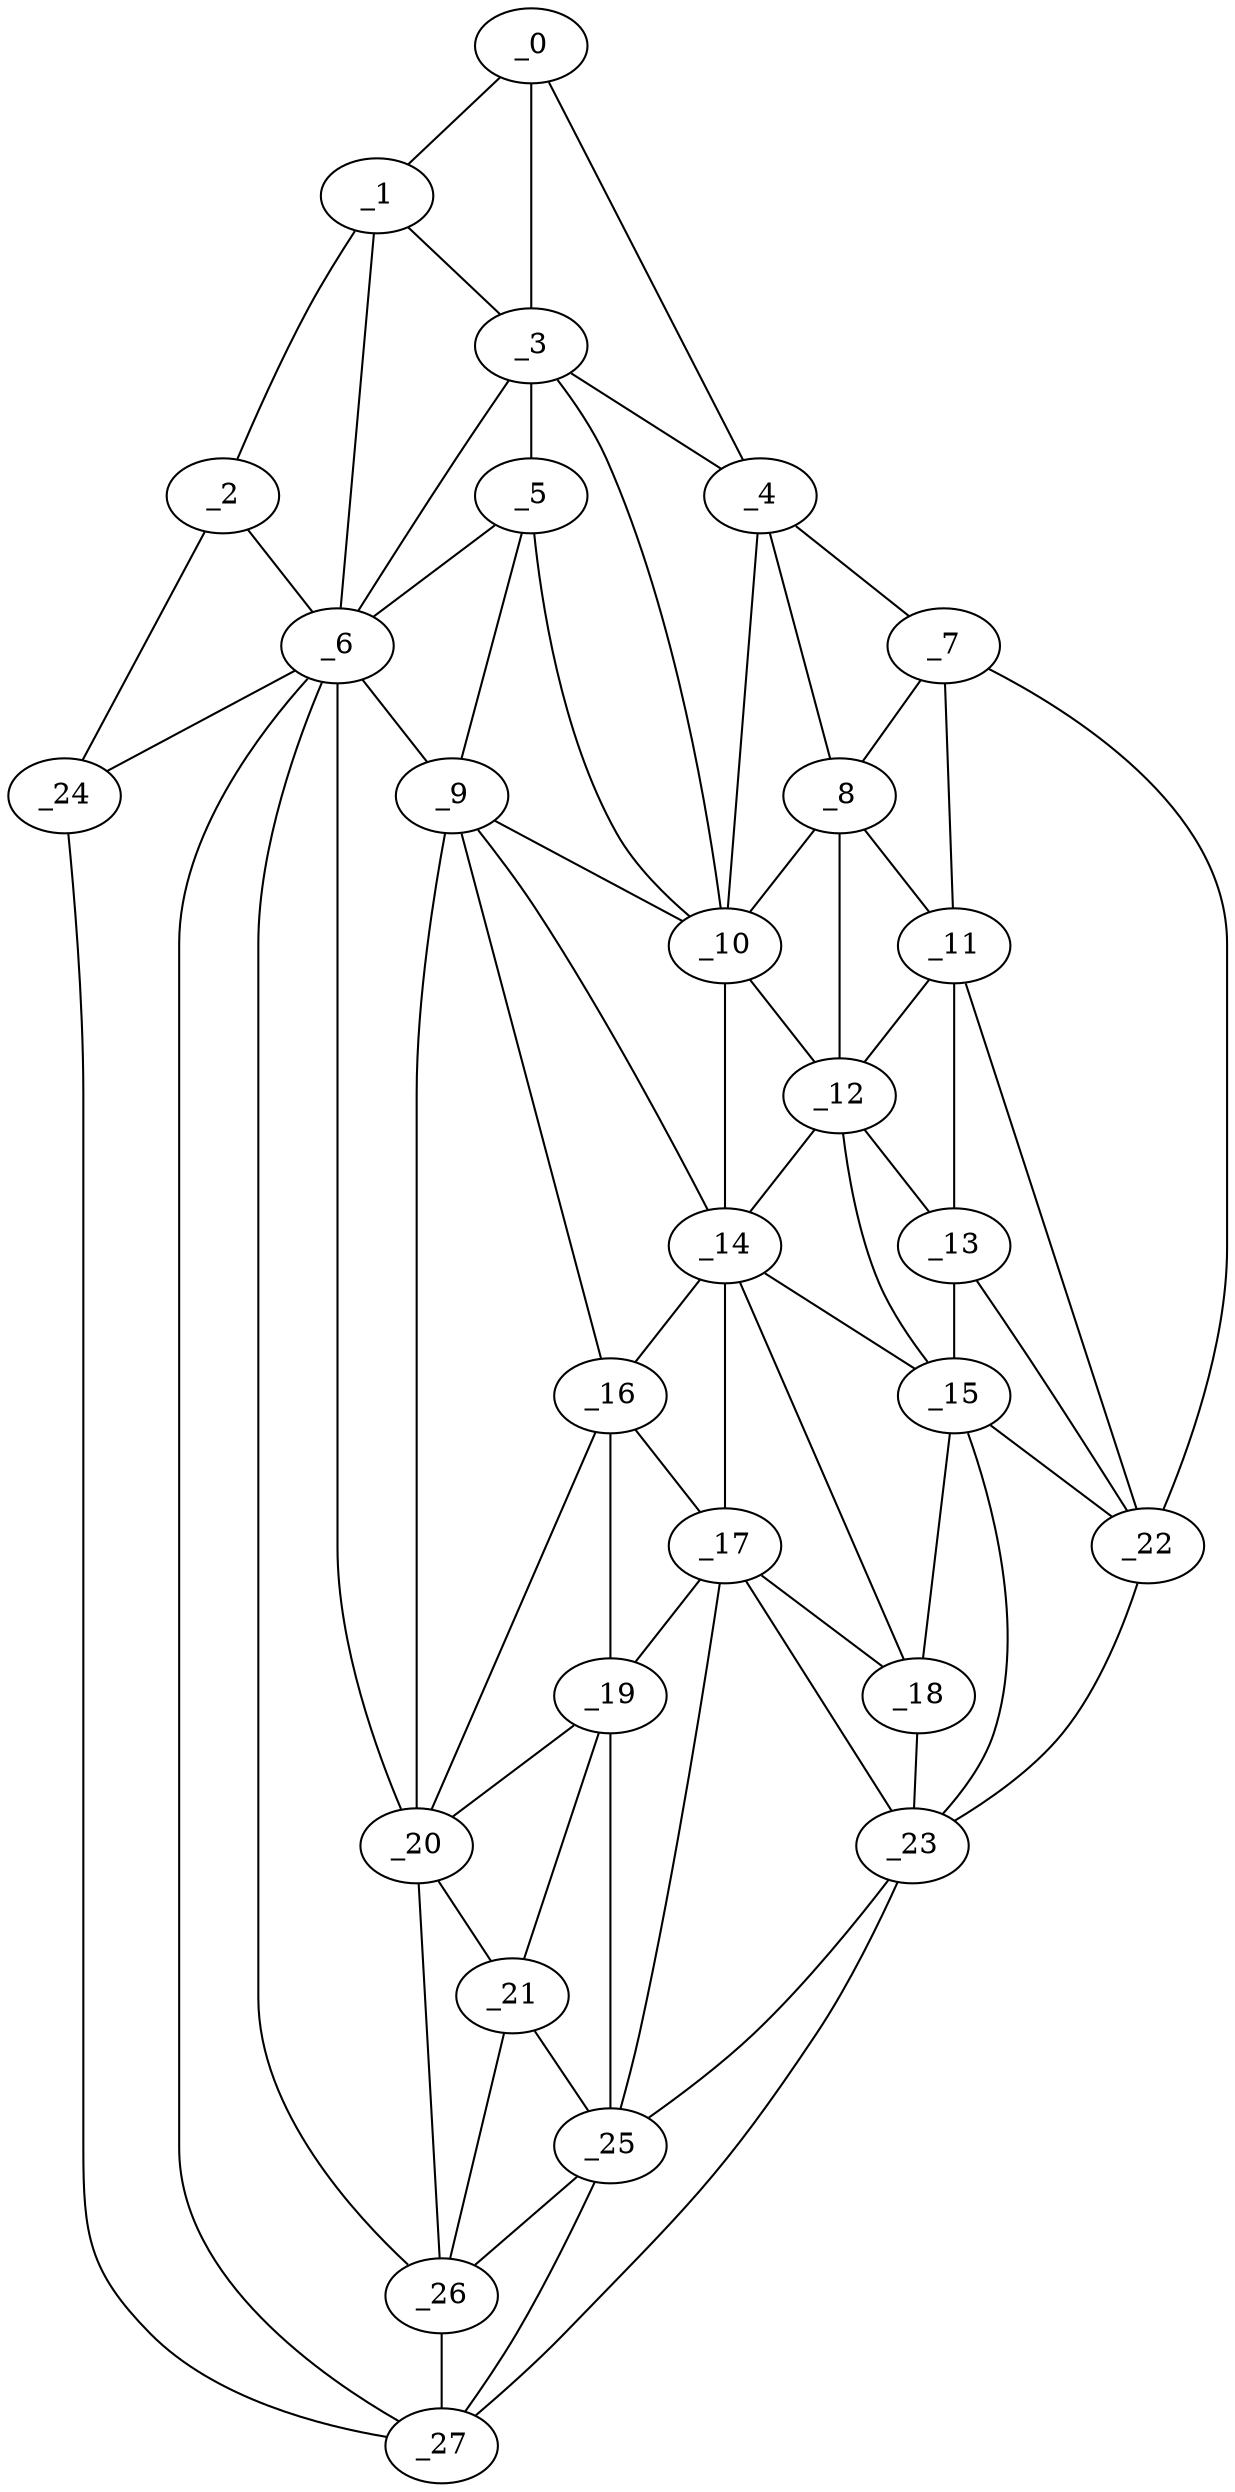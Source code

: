 graph "obj43__210.gxl" {
	_0	 [x=22,
		y=72];
	_1	 [x=32,
		y=15];
	_0 -- _1	 [valence=1];
	_3	 [x=57,
		y=56];
	_0 -- _3	 [valence=2];
	_4	 [x=60,
		y=117];
	_0 -- _4	 [valence=1];
	_2	 [x=55,
		y=4];
	_1 -- _2	 [valence=1];
	_1 -- _3	 [valence=1];
	_6	 [x=66,
		y=47];
	_1 -- _6	 [valence=2];
	_2 -- _6	 [valence=2];
	_24	 [x=123,
		y=16];
	_2 -- _24	 [valence=1];
	_3 -- _4	 [valence=2];
	_5	 [x=64,
		y=57];
	_3 -- _5	 [valence=1];
	_3 -- _6	 [valence=2];
	_10	 [x=83,
		y=94];
	_3 -- _10	 [valence=2];
	_7	 [x=66,
		y=118];
	_4 -- _7	 [valence=1];
	_8	 [x=82,
		y=101];
	_4 -- _8	 [valence=1];
	_4 -- _10	 [valence=1];
	_5 -- _6	 [valence=1];
	_9	 [x=83,
		y=74];
	_5 -- _9	 [valence=2];
	_5 -- _10	 [valence=2];
	_6 -- _9	 [valence=2];
	_20	 [x=113,
		y=56];
	_6 -- _20	 [valence=2];
	_6 -- _24	 [valence=2];
	_26	 [x=124,
		y=36];
	_6 -- _26	 [valence=1];
	_27	 [x=125,
		y=27];
	_6 -- _27	 [valence=1];
	_7 -- _8	 [valence=2];
	_11	 [x=89,
		y=108];
	_7 -- _11	 [valence=1];
	_22	 [x=121,
		y=111];
	_7 -- _22	 [valence=1];
	_8 -- _10	 [valence=2];
	_8 -- _11	 [valence=2];
	_12	 [x=95,
		y=99];
	_8 -- _12	 [valence=2];
	_9 -- _10	 [valence=2];
	_14	 [x=102,
		y=85];
	_9 -- _14	 [valence=1];
	_16	 [x=105,
		y=72];
	_9 -- _16	 [valence=2];
	_9 -- _20	 [valence=1];
	_10 -- _12	 [valence=2];
	_10 -- _14	 [valence=2];
	_11 -- _12	 [valence=1];
	_13	 [x=97,
		y=104];
	_11 -- _13	 [valence=1];
	_11 -- _22	 [valence=2];
	_12 -- _13	 [valence=2];
	_12 -- _14	 [valence=2];
	_15	 [x=104,
		y=98];
	_12 -- _15	 [valence=1];
	_13 -- _15	 [valence=2];
	_13 -- _22	 [valence=1];
	_14 -- _15	 [valence=2];
	_14 -- _16	 [valence=2];
	_17	 [x=107,
		y=80];
	_14 -- _17	 [valence=2];
	_18	 [x=107,
		y=95];
	_14 -- _18	 [valence=2];
	_15 -- _18	 [valence=2];
	_15 -- _22	 [valence=2];
	_23	 [x=122,
		y=99];
	_15 -- _23	 [valence=1];
	_16 -- _17	 [valence=1];
	_19	 [x=111,
		y=69];
	_16 -- _19	 [valence=2];
	_16 -- _20	 [valence=2];
	_17 -- _18	 [valence=2];
	_17 -- _19	 [valence=2];
	_17 -- _23	 [valence=1];
	_25	 [x=123,
		y=69];
	_17 -- _25	 [valence=2];
	_18 -- _23	 [valence=2];
	_19 -- _20	 [valence=2];
	_21	 [x=115,
		y=61];
	_19 -- _21	 [valence=2];
	_19 -- _25	 [valence=1];
	_20 -- _21	 [valence=2];
	_20 -- _26	 [valence=1];
	_21 -- _25	 [valence=2];
	_21 -- _26	 [valence=2];
	_22 -- _23	 [valence=1];
	_23 -- _25	 [valence=2];
	_23 -- _27	 [valence=1];
	_24 -- _27	 [valence=1];
	_25 -- _26	 [valence=1];
	_25 -- _27	 [valence=2];
	_26 -- _27	 [valence=2];
}
